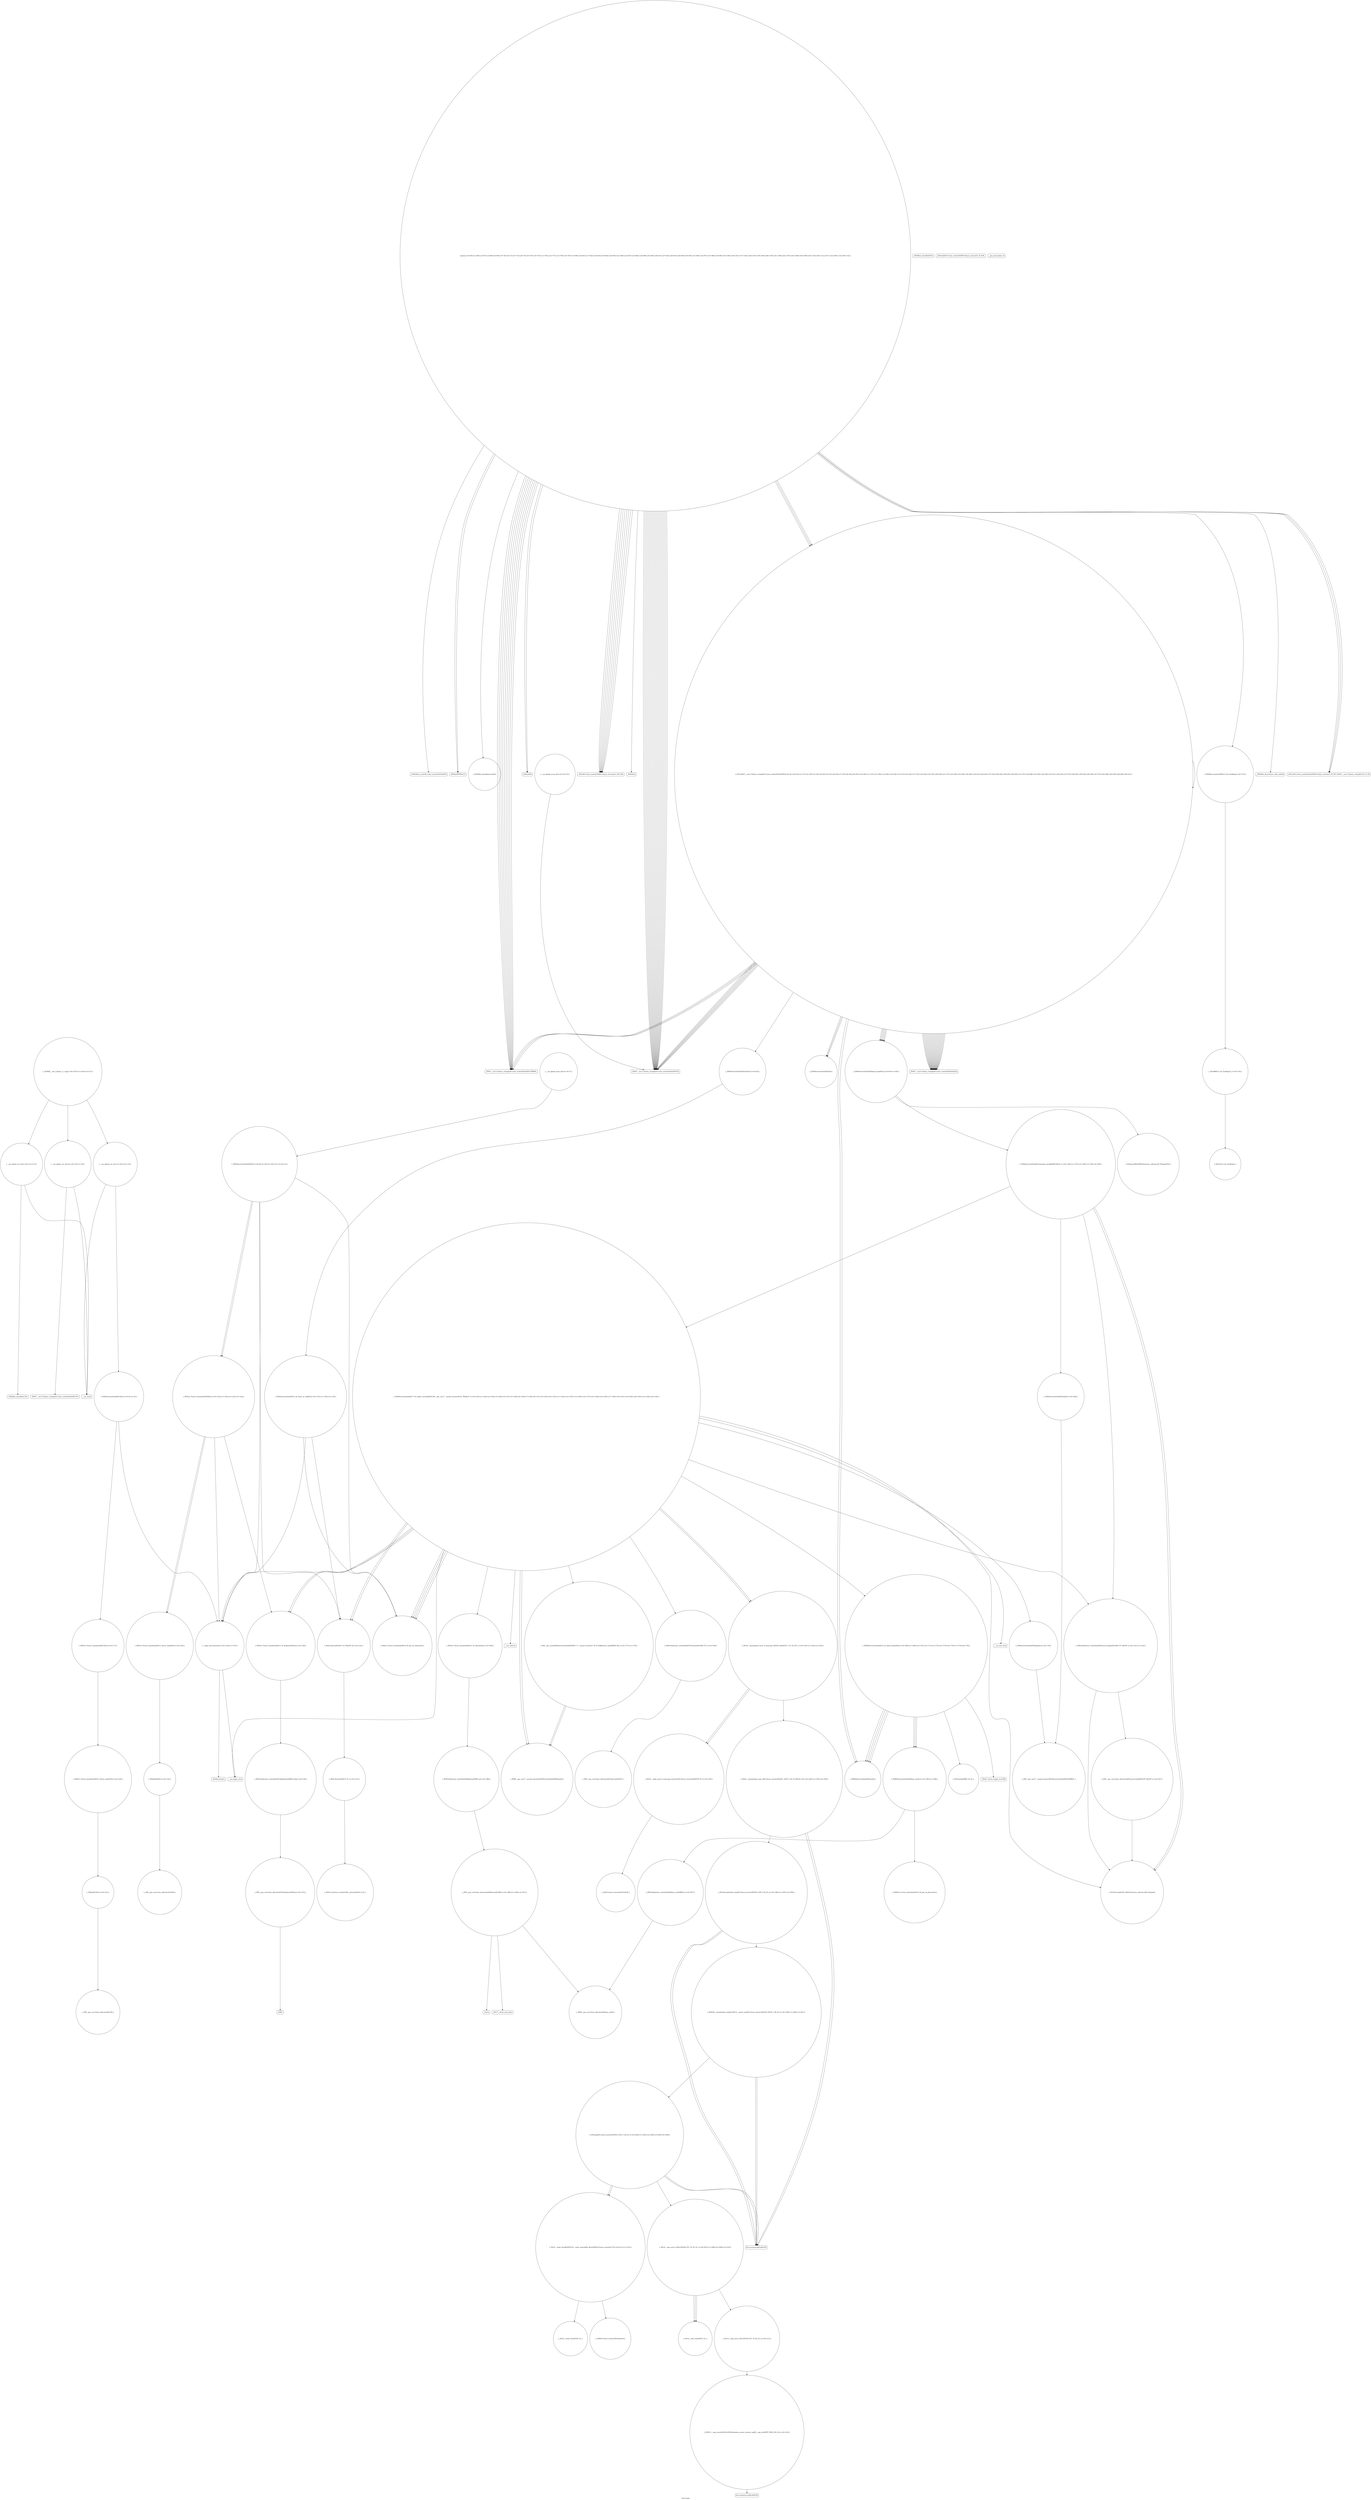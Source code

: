 digraph "Call Graph" {
	label="Call Graph";

	Node0x564859138360 [shape=record,shape=circle,label="{__cxx_global_var_init|{<s0>1|<s1>2}}"];
	Node0x564859138360:s0 -> Node0x5648591383e0[color=black];
	Node0x564859138360:s1 -> Node0x5648591384e0[color=black];
	Node0x56485913c080 [shape=record,shape=circle,label="{_ZNSt11__copy_moveILb1ELb1ESt26random_access_iterator_tagE8__copy_mIxEEPT_PKS3_S6_S4_|{<s0>214}}"];
	Node0x56485913c080:s0 -> Node0x56485913c100[color=black];
	Node0x5648591386e0 [shape=record,shape=circle,label="{_ZNSt6vectorIxSaIxEED2Ev|{<s0>8|<s1>9|<s2>10|<s3>11|<s4>12}}"];
	Node0x5648591386e0:s0 -> Node0x5648591397e0[color=black];
	Node0x5648591386e0:s1 -> Node0x564859139760[color=black];
	Node0x5648591386e0:s2 -> Node0x564859139860[color=black];
	Node0x5648591386e0:s3 -> Node0x564859139860[color=black];
	Node0x5648591386e0:s4 -> Node0x564859139460[color=black];
	Node0x564859138a60 [shape=record,shape=Mrecord,label="{_ZNSt7__cxx1112basic_stringIcSt11char_traitsIcESaIcEEixEm}"];
	Node0x564859138de0 [shape=record,shape=Mrecord,label="{_ZNSt8ios_base15sync_with_stdioEb}"];
	Node0x564859139160 [shape=record,shape=Mrecord,label="{_ZStrsIcSt11char_traitsIcESaIcEERSt13basic_istreamIT_T0_ES7_RNSt7__cxx1112basic_stringIS4_S5_T1_EE}"];
	Node0x5648591394e0 [shape=record,shape=Mrecord,label="{__cxa_begin_catch}"];
	Node0x564859139860 [shape=record,shape=circle,label="{_ZNSt12_Vector_baseIxSaIxEED2Ev|{<s0>123|<s1>124|<s2>125|<s3>126}}"];
	Node0x564859139860:s0 -> Node0x5648591399e0[color=black];
	Node0x564859139860:s1 -> Node0x564859139a60[color=black];
	Node0x564859139860:s2 -> Node0x564859139a60[color=black];
	Node0x564859139860:s3 -> Node0x564859139460[color=black];
	Node0x56485913ac00 [shape=record,shape=Mrecord,label="{_ZdlPv}"];
	Node0x56485913af80 [shape=record,shape=circle,label="{_ZSt7forwardIxEOT_RNSt16remove_referenceIS0_E4typeE}"];
	Node0x56485913b300 [shape=record,shape=circle,label="{_ZNSt12_Vector_baseIxSaIxEE11_M_allocateEm|{<s0>180}}"];
	Node0x56485913b300:s0 -> Node0x56485913b980[color=black];
	Node0x56485913b680 [shape=record,shape=Mrecord,label="{_ZSt20__throw_length_errorPKc}"];
	Node0x56485913ba00 [shape=record,shape=circle,label="{_ZN9__gnu_cxx13new_allocatorIxE8allocateEmPKv|{<s0>189|<s1>190|<s2>191}}"];
	Node0x56485913ba00:s0 -> Node0x56485913b880[color=black];
	Node0x56485913ba00:s1 -> Node0x56485913ba80[color=black];
	Node0x56485913ba00:s2 -> Node0x56485913bb00[color=black];
	Node0x56485913bd80 [shape=record,shape=circle,label="{_ZNSt20__uninitialized_copyILb1EE13__uninit_copyISt13move_iteratorIPxES3_EET0_T_S6_S5_|{<s0>199|<s1>200|<s2>201}}"];
	Node0x56485913bd80:s0 -> Node0x56485913bd00[color=black];
	Node0x56485913bd80:s1 -> Node0x56485913bd00[color=black];
	Node0x56485913bd80:s2 -> Node0x56485913be00[color=black];
	Node0x5648591383e0 [shape=record,shape=Mrecord,label="{_ZNSt8ios_base4InitC1Ev}"];
	Node0x56485913c100 [shape=record,shape=Mrecord,label="{llvm.memmove.p0i8.p0i8.i64}"];
	Node0x564859138760 [shape=record,shape=circle,label="{__cxx_global_var_init.2|{<s0>13|<s1>14}}"];
	Node0x564859138760:s0 -> Node0x5648591387e0[color=black];
	Node0x564859138760:s1 -> Node0x5648591384e0[color=black];
	Node0x564859138ae0 [shape=record,shape=circle,label="{_ZNSt6vectorIxSaIxEE9push_backEOx|{<s0>63|<s1>64}}"];
	Node0x564859138ae0:s0 -> Node0x56485913ae80[color=black];
	Node0x564859138ae0:s1 -> Node0x56485913ae00[color=black];
	Node0x564859138e60 [shape=record,shape=Mrecord,label="{_ZNSt9basic_iosIcSt11char_traitsIcEE3tieEPSo}"];
	Node0x5648591391e0 [shape=record,shape=Mrecord,label="{_ZNSolsEPFRSoS_E}"];
	Node0x564859139560 [shape=record,shape=Mrecord,label="{_ZSt9terminatev}"];
	Node0x5648591398e0 [shape=record,shape=circle,label="{_ZSt8_DestroyIPxEvT_S1_|{<s0>127}}"];
	Node0x5648591398e0:s0 -> Node0x564859139960[color=black];
	Node0x56485913ac80 [shape=record,shape=circle,label="{_ZNSaIxED2Ev|{<s0>132}}"];
	Node0x56485913ac80:s0 -> Node0x56485913ad00[color=black];
	Node0x56485913b000 [shape=record,shape=circle,label="{_ZNSt6vectorIxSaIxEE17_M_realloc_insertIJxEEEvN9__gnu_cxx17__normal_iteratorIPxS1_EEDpOT_|{<s0>143|<s1>144|<s2>145|<s3>146|<s4>147|<s5>148|<s6>149|<s7>150|<s8>151|<s9>152|<s10>153|<s11>154|<s12>155|<s13>156|<s14>157|<s15>158|<s16>159|<s17>160|<s18>161|<s19>162|<s20>163|<s21>164|<s22>165}}"];
	Node0x56485913b000:s0 -> Node0x56485913b180[color=black];
	Node0x56485913b000:s1 -> Node0x56485913b280[color=black];
	Node0x56485913b000:s2 -> Node0x56485913b200[color=black];
	Node0x56485913b000:s3 -> Node0x56485913b300[color=black];
	Node0x56485913b000:s4 -> Node0x56485913af80[color=black];
	Node0x56485913b000:s5 -> Node0x56485913af00[color=black];
	Node0x56485913b000:s6 -> Node0x56485913b400[color=black];
	Node0x56485913b000:s7 -> Node0x5648591397e0[color=black];
	Node0x56485913b000:s8 -> Node0x56485913b380[color=black];
	Node0x56485913b000:s9 -> Node0x56485913b400[color=black];
	Node0x56485913b000:s10 -> Node0x5648591397e0[color=black];
	Node0x56485913b000:s11 -> Node0x56485913b380[color=black];
	Node0x56485913b000:s12 -> Node0x5648591394e0[color=black];
	Node0x56485913b000:s13 -> Node0x56485913b480[color=black];
	Node0x56485913b000:s14 -> Node0x56485913b580[color=black];
	Node0x56485913b000:s15 -> Node0x5648591397e0[color=black];
	Node0x56485913b000:s16 -> Node0x564859139760[color=black];
	Node0x56485913b000:s17 -> Node0x5648591399e0[color=black];
	Node0x56485913b000:s18 -> Node0x56485913b500[color=black];
	Node0x56485913b000:s19 -> Node0x5648591397e0[color=black];
	Node0x56485913b000:s20 -> Node0x564859139760[color=black];
	Node0x56485913b000:s21 -> Node0x5648591399e0[color=black];
	Node0x56485913b000:s22 -> Node0x564859139460[color=black];
	Node0x56485913b380 [shape=record,shape=circle,label="{_ZSt34__uninitialized_move_if_noexcept_aIPxS0_SaIxEET0_T_S3_S2_RT1_|{<s0>181|<s1>182|<s2>183}}"];
	Node0x56485913b380:s0 -> Node0x56485913bc00[color=black];
	Node0x56485913b380:s1 -> Node0x56485913bc00[color=black];
	Node0x56485913b380:s2 -> Node0x56485913bb80[color=black];
	Node0x56485913b700 [shape=record,shape=circle,label="{_ZSt3maxImERKT_S2_S2_}"];
	Node0x56485913ba80 [shape=record,shape=Mrecord,label="{_ZSt17__throw_bad_allocv}"];
	Node0x56485913be00 [shape=record,shape=circle,label="{_ZSt4copyISt13move_iteratorIPxES1_ET0_T_S4_S3_|{<s0>202|<s1>203|<s2>204|<s3>205|<s4>206}}"];
	Node0x56485913be00:s0 -> Node0x56485913bd00[color=black];
	Node0x56485913be00:s1 -> Node0x56485913bf00[color=black];
	Node0x56485913be00:s2 -> Node0x56485913bd00[color=black];
	Node0x56485913be00:s3 -> Node0x56485913bf00[color=black];
	Node0x56485913be00:s4 -> Node0x56485913be80[color=black];
	Node0x564859138460 [shape=record,shape=Mrecord,label="{_ZNSt8ios_base4InitD1Ev}"];
	Node0x56485913c180 [shape=record,shape=circle,label="{_ZSt12__miter_baseIPxET_S1_}"];
	Node0x5648591387e0 [shape=record,shape=Mrecord,label="{_ZNSt7__cxx1112basic_stringIcSt11char_traitsIcESaIcEEC1Ev}"];
	Node0x564859138b60 [shape=record,shape=circle,label="{_ZNKSt6vectorIxSaIxEE4sizeEv}"];
	Node0x564859138ee0 [shape=record,shape=circle,label="{_ZNSt8ios_base9precisionEl}"];
	Node0x564859139260 [shape=record,shape=Mrecord,label="{_ZSt4endlIcSt11char_traitsIcEERSt13basic_ostreamIT_T0_ES6_}"];
	Node0x5648591395e0 [shape=record,shape=circle,label="{_ZNSt12_Vector_baseIxSaIxEE12_Vector_implC2Ev|{<s0>120}}"];
	Node0x5648591395e0:s0 -> Node0x564859139660[color=black];
	Node0x564859139960 [shape=record,shape=circle,label="{_ZNSt12_Destroy_auxILb1EE9__destroyIPxEEvT_S3_}"];
	Node0x56485913ad00 [shape=record,shape=circle,label="{_ZN9__gnu_cxx13new_allocatorIxED2Ev}"];
	Node0x56485913b080 [shape=record,shape=circle,label="{_ZNSt6vectorIxSaIxEE3endEv|{<s0>166}}"];
	Node0x56485913b080:s0 -> Node0x56485913b900[color=black];
	Node0x56485913b400 [shape=record,shape=circle,label="{_ZNK9__gnu_cxx17__normal_iteratorIPxSt6vectorIxSaIxEEE4baseEv}"];
	Node0x56485913b780 [shape=record,shape=circle,label="{_ZNSt16allocator_traitsISaIxEE8max_sizeERKS0_|{<s0>187}}"];
	Node0x56485913b780:s0 -> Node0x56485913b880[color=black];
	Node0x56485913bb00 [shape=record,shape=Mrecord,label="{_Znwm}"];
	Node0x56485913be80 [shape=record,shape=circle,label="{_ZSt14__copy_move_a2ILb1EPxS0_ET1_T0_S2_S1_|{<s0>207|<s1>208|<s2>209|<s3>210}}"];
	Node0x56485913be80:s0 -> Node0x56485913c000[color=black];
	Node0x56485913be80:s1 -> Node0x56485913c000[color=black];
	Node0x56485913be80:s2 -> Node0x56485913c000[color=black];
	Node0x56485913be80:s3 -> Node0x56485913bf80[color=black];
	Node0x5648591384e0 [shape=record,shape=Mrecord,label="{__cxa_atexit}"];
	Node0x56485913c200 [shape=record,shape=circle,label="{_ZNKSt13move_iteratorIPxE4baseEv}"];
	Node0x564859138860 [shape=record,shape=circle,label="{__cxx_global_array_dtor.3|{<s0>15}}"];
	Node0x564859138860:s0 -> Node0x5648591388e0[color=black];
	Node0x564859138be0 [shape=record,shape=circle,label="{_ZNSt6vectorIxSaIxEEixEm}"];
	Node0x564859138f60 [shape=record,shape=circle,label="{_ZNSt8ios_base4setfESt13_Ios_Fmtflags|{<s0>115}}"];
	Node0x564859138f60:s0 -> Node0x5648591392e0[color=black];
	Node0x5648591392e0 [shape=record,shape=circle,label="{_ZStoRRSt13_Ios_FmtflagsS_|{<s0>116}}"];
	Node0x5648591392e0:s0 -> Node0x564859139360[color=black];
	Node0x564859139660 [shape=record,shape=circle,label="{_ZNSaIxEC2Ev|{<s0>121}}"];
	Node0x564859139660:s0 -> Node0x5648591396e0[color=black];
	Node0x5648591399e0 [shape=record,shape=circle,label="{_ZNSt12_Vector_baseIxSaIxEE13_M_deallocateEPxm|{<s0>128}}"];
	Node0x5648591399e0:s0 -> Node0x564859139ae0[color=black];
	Node0x56485913ad80 [shape=record,shape=circle,label="{_ZNSt6vectorIxSaIxEE15_M_erase_at_endEPx|{<s0>133|<s1>134|<s2>135}}"];
	Node0x56485913ad80:s0 -> Node0x5648591397e0[color=black];
	Node0x56485913ad80:s1 -> Node0x564859139760[color=black];
	Node0x56485913ad80:s2 -> Node0x564859139460[color=black];
	Node0x56485913b100 [shape=record,shape=circle,label="{_ZN9__gnu_cxx13new_allocatorIxE9constructIxJxEEEvPT_DpOT0_|{<s0>167}}"];
	Node0x56485913b100:s0 -> Node0x56485913af80[color=black];
	Node0x56485913b480 [shape=record,shape=circle,label="{_ZNSt16allocator_traitsISaIxEE7destroyIxEEvRS0_PT_|{<s0>184}}"];
	Node0x56485913b480:s0 -> Node0x56485913c300[color=black];
	Node0x56485913b800 [shape=record,shape=circle,label="{_ZNKSt12_Vector_baseIxSaIxEE19_M_get_Tp_allocatorEv}"];
	Node0x56485913bb80 [shape=record,shape=circle,label="{_ZSt22__uninitialized_copy_aISt13move_iteratorIPxES1_xET0_T_S4_S3_RSaIT1_E|{<s0>192|<s1>193|<s2>194}}"];
	Node0x56485913bb80:s0 -> Node0x56485913bd00[color=black];
	Node0x56485913bb80:s1 -> Node0x56485913bd00[color=black];
	Node0x56485913bb80:s2 -> Node0x56485913bc80[color=black];
	Node0x56485913bf00 [shape=record,shape=circle,label="{_ZSt12__miter_baseIPxEDTcl12__miter_basecldtfp_4baseEEESt13move_iteratorIT_E|{<s0>211|<s1>212}}"];
	Node0x56485913bf00:s0 -> Node0x56485913c200[color=black];
	Node0x56485913bf00:s1 -> Node0x56485913c180[color=black];
	Node0x564859138560 [shape=record,shape=circle,label="{__cxx_global_var_init.1|{<s0>3|<s1>4}}"];
	Node0x564859138560:s0 -> Node0x5648591385e0[color=black];
	Node0x564859138560:s1 -> Node0x5648591384e0[color=black];
	Node0x56485913c280 [shape=record,shape=circle,label="{_ZNSt13move_iteratorIPxEC2ES0_}"];
	Node0x5648591388e0 [shape=record,shape=Mrecord,label="{_ZNSt7__cxx1112basic_stringIcSt11char_traitsIcESaIcEED1Ev}"];
	Node0x564859138c60 [shape=record,shape=Mrecord,label="{_ZNSt7__cxx1112basic_stringIcSt11char_traitsIcESaIcEEC1ERKS4_}"];
	Node0x564859138fe0 [shape=record,shape=Mrecord,label="{_ZNSirsERx}"];
	Node0x564859139360 [shape=record,shape=circle,label="{_ZStorSt13_Ios_FmtflagsS_}"];
	Node0x5648591396e0 [shape=record,shape=circle,label="{_ZN9__gnu_cxx13new_allocatorIxEC2Ev}"];
	Node0x564859139a60 [shape=record,shape=circle,label="{_ZNSt12_Vector_baseIxSaIxEE12_Vector_implD2Ev|{<s0>129}}"];
	Node0x564859139a60:s0 -> Node0x56485913ac80[color=black];
	Node0x56485913ae00 [shape=record,shape=circle,label="{_ZNSt6vectorIxSaIxEE12emplace_backIJxEEEvDpOT_|{<s0>136|<s1>137|<s2>138|<s3>139|<s4>140}}"];
	Node0x56485913ae00:s0 -> Node0x56485913af80[color=black];
	Node0x56485913ae00:s1 -> Node0x56485913af00[color=black];
	Node0x56485913ae00:s2 -> Node0x56485913b080[color=black];
	Node0x56485913ae00:s3 -> Node0x56485913af80[color=black];
	Node0x56485913ae00:s4 -> Node0x56485913b000[color=black];
	Node0x56485913b180 [shape=record,shape=circle,label="{_ZNKSt6vectorIxSaIxEE12_M_check_lenEmPKc|{<s0>168|<s1>169|<s2>170|<s3>171|<s4>172|<s5>173|<s6>174|<s7>175|<s8>176}}"];
	Node0x56485913b180:s0 -> Node0x56485913b600[color=black];
	Node0x56485913b180:s1 -> Node0x564859138b60[color=black];
	Node0x56485913b180:s2 -> Node0x56485913b680[color=black];
	Node0x56485913b180:s3 -> Node0x564859138b60[color=black];
	Node0x56485913b180:s4 -> Node0x564859138b60[color=black];
	Node0x56485913b180:s5 -> Node0x56485913b700[color=black];
	Node0x56485913b180:s6 -> Node0x564859138b60[color=black];
	Node0x56485913b180:s7 -> Node0x56485913b600[color=black];
	Node0x56485913b180:s8 -> Node0x56485913b600[color=black];
	Node0x56485913b500 [shape=record,shape=Mrecord,label="{__cxa_rethrow}"];
	Node0x56485913b880 [shape=record,shape=circle,label="{_ZNK9__gnu_cxx13new_allocatorIxE8max_sizeEv}"];
	Node0x56485913bc00 [shape=record,shape=circle,label="{_ZSt32__make_move_if_noexcept_iteratorIxSt13move_iteratorIPxEET0_PT_|{<s0>195}}"];
	Node0x56485913bc00:s0 -> Node0x56485913c280[color=black];
	Node0x56485913bf80 [shape=record,shape=circle,label="{_ZSt13__copy_move_aILb1EPxS0_ET1_T0_S2_S1_|{<s0>213}}"];
	Node0x56485913bf80:s0 -> Node0x56485913c080[color=black];
	Node0x5648591385e0 [shape=record,shape=circle,label="{_ZNSt6vectorIxSaIxEEC2Ev|{<s0>5|<s1>6}}"];
	Node0x5648591385e0:s0 -> Node0x5648591393e0[color=black];
	Node0x5648591385e0:s1 -> Node0x564859139460[color=black];
	Node0x56485913c300 [shape=record,shape=circle,label="{_ZN9__gnu_cxx13new_allocatorIxE7destroyIxEEvPT_}"];
	Node0x564859138960 [shape=record,shape=circle,label="{_Z3runNSt7__cxx1112basic_stringIcSt11char_traitsIcESaIcEEES4_S4_b|{<s0>16|<s1>17|<s2>18|<s3>19|<s4>20|<s5>21|<s6>22|<s7>23|<s8>24|<s9>25|<s10>26|<s11>27|<s12>28|<s13>29|<s14>30|<s15>31|<s16>32|<s17>33|<s18>34|<s19>35|<s20>36|<s21>37|<s22>38|<s23>39|<s24>40|<s25>41|<s26>42|<s27>43|<s28>44|<s29>45|<s30>46|<s31>47|<s32>48|<s33>49|<s34>50|<s35>51|<s36>52|<s37>53|<s38>54|<s39>55|<s40>56|<s41>57|<s42>58|<s43>59|<s44>60|<s45>61}}"];
	Node0x564859138960:s0 -> Node0x5648591389e0[color=black];
	Node0x564859138960:s1 -> Node0x564859138a60[color=black];
	Node0x564859138960:s2 -> Node0x564859138a60[color=black];
	Node0x564859138960:s3 -> Node0x564859138a60[color=black];
	Node0x564859138960:s4 -> Node0x564859138a60[color=black];
	Node0x564859138960:s5 -> Node0x564859138a60[color=black];
	Node0x564859138960:s6 -> Node0x564859138a60[color=black];
	Node0x564859138960:s7 -> Node0x564859138ae0[color=black];
	Node0x564859138960:s8 -> Node0x564859138a60[color=black];
	Node0x564859138960:s9 -> Node0x564859138a60[color=black];
	Node0x564859138960:s10 -> Node0x564859138a60[color=black];
	Node0x564859138960:s11 -> Node0x564859138a60[color=black];
	Node0x564859138960:s12 -> Node0x564859138a60[color=black];
	Node0x564859138960:s13 -> Node0x564859138a60[color=black];
	Node0x564859138960:s14 -> Node0x564859138ae0[color=black];
	Node0x564859138960:s15 -> Node0x564859138a60[color=black];
	Node0x564859138960:s16 -> Node0x564859138a60[color=black];
	Node0x564859138960:s17 -> Node0x564859138ae0[color=black];
	Node0x564859138960:s18 -> Node0x564859138a60[color=black];
	Node0x564859138960:s19 -> Node0x564859138a60[color=black];
	Node0x564859138960:s20 -> Node0x564859138ae0[color=black];
	Node0x564859138960:s21 -> Node0x564859138a60[color=black];
	Node0x564859138960:s22 -> Node0x564859138a60[color=black];
	Node0x564859138960:s23 -> Node0x564859138a60[color=black];
	Node0x564859138960:s24 -> Node0x564859138a60[color=black];
	Node0x564859138960:s25 -> Node0x564859138ae0[color=black];
	Node0x564859138960:s26 -> Node0x564859138a60[color=black];
	Node0x564859138960:s27 -> Node0x564859138a60[color=black];
	Node0x564859138960:s28 -> Node0x564859138a60[color=black];
	Node0x564859138960:s29 -> Node0x564859138a60[color=black];
	Node0x564859138960:s30 -> Node0x564859138ae0[color=black];
	Node0x564859138960:s31 -> Node0x564859138b60[color=black];
	Node0x564859138960:s32 -> Node0x564859138be0[color=black];
	Node0x564859138960:s33 -> Node0x564859138b60[color=black];
	Node0x564859138960:s34 -> Node0x564859138be0[color=black];
	Node0x564859138960:s35 -> Node0x564859138be0[color=black];
	Node0x564859138960:s36 -> Node0x564859138c60[color=black];
	Node0x564859138960:s37 -> Node0x564859138c60[color=black];
	Node0x564859138960:s38 -> Node0x564859138c60[color=black];
	Node0x564859138960:s39 -> Node0x564859138960[color=black];
	Node0x564859138960:s40 -> Node0x5648591388e0[color=black];
	Node0x564859138960:s41 -> Node0x5648591388e0[color=black];
	Node0x564859138960:s42 -> Node0x5648591388e0[color=black];
	Node0x564859138960:s43 -> Node0x5648591388e0[color=black];
	Node0x564859138960:s44 -> Node0x5648591388e0[color=black];
	Node0x564859138960:s45 -> Node0x5648591388e0[color=black];
	Node0x564859138ce0 [shape=record,shape=Mrecord,label="{__gxx_personality_v0}"];
	Node0x564859139060 [shape=record,shape=Mrecord,label="{_ZStlsISt11char_traitsIcEERSt13basic_ostreamIcT_ES5_PKc}"];
	Node0x5648591393e0 [shape=record,shape=circle,label="{_ZNSt12_Vector_baseIxSaIxEEC2Ev|{<s0>117}}"];
	Node0x5648591393e0:s0 -> Node0x5648591395e0[color=black];
	Node0x564859139760 [shape=record,shape=circle,label="{_ZSt8_DestroyIPxxEvT_S1_RSaIT0_E|{<s0>122}}"];
	Node0x564859139760:s0 -> Node0x5648591398e0[color=black];
	Node0x564859139ae0 [shape=record,shape=circle,label="{_ZNSt16allocator_traitsISaIxEE10deallocateERS0_Pxm|{<s0>130}}"];
	Node0x564859139ae0:s0 -> Node0x56485913ab80[color=black];
	Node0x56485913ae80 [shape=record,shape=circle,label="{_ZSt4moveIRxEONSt16remove_referenceIT_E4typeEOS2_}"];
	Node0x56485913b200 [shape=record,shape=circle,label="{_ZN9__gnu_cxxmiIPxSt6vectorIxSaIxEEEENS_17__normal_iteratorIT_T0_E15difference_typeERKS8_SB_|{<s0>177|<s1>178}}"];
	Node0x56485913b200:s0 -> Node0x56485913b400[color=black];
	Node0x56485913b200:s1 -> Node0x56485913b400[color=black];
	Node0x56485913b580 [shape=record,shape=Mrecord,label="{__cxa_end_catch}"];
	Node0x56485913b900 [shape=record,shape=circle,label="{_ZN9__gnu_cxx17__normal_iteratorIPxSt6vectorIxSaIxEEEC2ERKS1_}"];
	Node0x56485913bc80 [shape=record,shape=circle,label="{_ZSt18uninitialized_copyISt13move_iteratorIPxES1_ET0_T_S4_S3_|{<s0>196|<s1>197|<s2>198}}"];
	Node0x56485913bc80:s0 -> Node0x56485913bd00[color=black];
	Node0x56485913bc80:s1 -> Node0x56485913bd00[color=black];
	Node0x56485913bc80:s2 -> Node0x56485913bd80[color=black];
	Node0x56485913c000 [shape=record,shape=circle,label="{_ZSt12__niter_baseIPxET_S1_}"];
	Node0x564859138660 [shape=record,shape=circle,label="{__cxx_global_array_dtor|{<s0>7}}"];
	Node0x564859138660:s0 -> Node0x5648591386e0[color=black];
	Node0x564859139b60 [shape=record,shape=circle,label="{_GLOBAL__sub_I_Kobus_2_1.cpp|{<s0>215|<s1>216|<s2>217}}"];
	Node0x564859139b60:s0 -> Node0x564859138360[color=black];
	Node0x564859139b60:s1 -> Node0x564859138560[color=black];
	Node0x564859139b60:s2 -> Node0x564859138760[color=black];
	Node0x5648591389e0 [shape=record,shape=circle,label="{_ZNSt6vectorIxSaIxEE5clearEv|{<s0>62}}"];
	Node0x5648591389e0:s0 -> Node0x56485913ad80[color=black];
	Node0x564859138d60 [shape=record,shape=circle,label="{main|{<s0>65|<s1>66|<s2>67|<s3>68|<s4>69|<s5>70|<s6>71|<s7>72|<s8>73|<s9>74|<s10>75|<s11>76|<s12>77|<s13>78|<s14>79|<s15>80|<s16>81|<s17>82|<s18>83|<s19>84|<s20>85|<s21>86|<s22>87|<s23>88|<s24>89|<s25>90|<s26>91|<s27>92|<s28>93|<s29>94|<s30>95|<s31>96|<s32>97|<s33>98|<s34>99|<s35>100|<s36>101|<s37>102|<s38>103|<s39>104|<s40>105|<s41>106|<s42>107|<s43>108|<s44>109|<s45>110|<s46>111|<s47>112|<s48>113|<s49>114}}"];
	Node0x564859138d60:s0 -> Node0x564859138de0[color=black];
	Node0x564859138d60:s1 -> Node0x564859138e60[color=black];
	Node0x564859138d60:s2 -> Node0x564859138ee0[color=black];
	Node0x564859138d60:s3 -> Node0x564859138f60[color=black];
	Node0x564859138d60:s4 -> Node0x564859138fe0[color=black];
	Node0x564859138d60:s5 -> Node0x564859139060[color=black];
	Node0x564859138d60:s6 -> Node0x5648591390e0[color=black];
	Node0x564859138d60:s7 -> Node0x564859139060[color=black];
	Node0x564859138d60:s8 -> Node0x564859138fe0[color=black];
	Node0x564859138d60:s9 -> Node0x564859139160[color=black];
	Node0x564859138d60:s10 -> Node0x564859139160[color=black];
	Node0x564859138d60:s11 -> Node0x564859139160[color=black];
	Node0x564859138d60:s12 -> Node0x564859138c60[color=black];
	Node0x564859138d60:s13 -> Node0x564859138c60[color=black];
	Node0x564859138d60:s14 -> Node0x564859138c60[color=black];
	Node0x564859138d60:s15 -> Node0x564859138960[color=black];
	Node0x564859138d60:s16 -> Node0x5648591388e0[color=black];
	Node0x564859138d60:s17 -> Node0x5648591388e0[color=black];
	Node0x564859138d60:s18 -> Node0x5648591388e0[color=black];
	Node0x564859138d60:s19 -> Node0x564859139060[color=black];
	Node0x564859138d60:s20 -> Node0x5648591388e0[color=black];
	Node0x564859138d60:s21 -> Node0x5648591388e0[color=black];
	Node0x564859138d60:s22 -> Node0x5648591388e0[color=black];
	Node0x564859138d60:s23 -> Node0x564859139060[color=black];
	Node0x564859138d60:s24 -> Node0x564859138c60[color=black];
	Node0x564859138d60:s25 -> Node0x564859138c60[color=black];
	Node0x564859138d60:s26 -> Node0x564859138c60[color=black];
	Node0x564859138d60:s27 -> Node0x564859138960[color=black];
	Node0x564859138d60:s28 -> Node0x5648591388e0[color=black];
	Node0x564859138d60:s29 -> Node0x5648591388e0[color=black];
	Node0x564859138d60:s30 -> Node0x5648591388e0[color=black];
	Node0x564859138d60:s31 -> Node0x564859139060[color=black];
	Node0x564859138d60:s32 -> Node0x5648591388e0[color=black];
	Node0x564859138d60:s33 -> Node0x5648591388e0[color=black];
	Node0x564859138d60:s34 -> Node0x5648591388e0[color=black];
	Node0x564859138d60:s35 -> Node0x564859139060[color=black];
	Node0x564859138d60:s36 -> Node0x564859138c60[color=black];
	Node0x564859138d60:s37 -> Node0x564859138c60[color=black];
	Node0x564859138d60:s38 -> Node0x564859138c60[color=black];
	Node0x564859138d60:s39 -> Node0x564859138960[color=black];
	Node0x564859138d60:s40 -> Node0x5648591388e0[color=black];
	Node0x564859138d60:s41 -> Node0x5648591388e0[color=black];
	Node0x564859138d60:s42 -> Node0x5648591388e0[color=black];
	Node0x564859138d60:s43 -> Node0x564859139060[color=black];
	Node0x564859138d60:s44 -> Node0x5648591391e0[color=black];
	Node0x564859138d60:s45 -> Node0x5648591388e0[color=black];
	Node0x564859138d60:s46 -> Node0x5648591388e0[color=black];
	Node0x564859138d60:s47 -> Node0x5648591388e0[color=black];
	Node0x564859138d60:s48 -> Node0x564859139060[color=black];
	Node0x564859138d60:s49 -> Node0x5648591391e0[color=black];
	Node0x5648591390e0 [shape=record,shape=Mrecord,label="{_ZNSolsEx}"];
	Node0x564859139460 [shape=record,shape=circle,label="{__clang_call_terminate|{<s0>118|<s1>119}}"];
	Node0x564859139460:s0 -> Node0x5648591394e0[color=black];
	Node0x564859139460:s1 -> Node0x564859139560[color=black];
	Node0x5648591397e0 [shape=record,shape=circle,label="{_ZNSt12_Vector_baseIxSaIxEE19_M_get_Tp_allocatorEv}"];
	Node0x56485913ab80 [shape=record,shape=circle,label="{_ZN9__gnu_cxx13new_allocatorIxE10deallocateEPxm|{<s0>131}}"];
	Node0x56485913ab80:s0 -> Node0x56485913ac00[color=black];
	Node0x56485913af00 [shape=record,shape=circle,label="{_ZNSt16allocator_traitsISaIxEE9constructIxJxEEEvRS0_PT_DpOT0_|{<s0>141|<s1>142}}"];
	Node0x56485913af00:s0 -> Node0x56485913af80[color=black];
	Node0x56485913af00:s1 -> Node0x56485913b100[color=black];
	Node0x56485913b280 [shape=record,shape=circle,label="{_ZNSt6vectorIxSaIxEE5beginEv|{<s0>179}}"];
	Node0x56485913b280:s0 -> Node0x56485913b900[color=black];
	Node0x56485913b600 [shape=record,shape=circle,label="{_ZNKSt6vectorIxSaIxEE8max_sizeEv|{<s0>185|<s1>186}}"];
	Node0x56485913b600:s0 -> Node0x56485913b800[color=black];
	Node0x56485913b600:s1 -> Node0x56485913b780[color=black];
	Node0x56485913b980 [shape=record,shape=circle,label="{_ZNSt16allocator_traitsISaIxEE8allocateERS0_m|{<s0>188}}"];
	Node0x56485913b980:s0 -> Node0x56485913ba00[color=black];
	Node0x56485913bd00 [shape=record,shape=Mrecord,label="{llvm.memcpy.p0i8.p0i8.i64}"];
}
